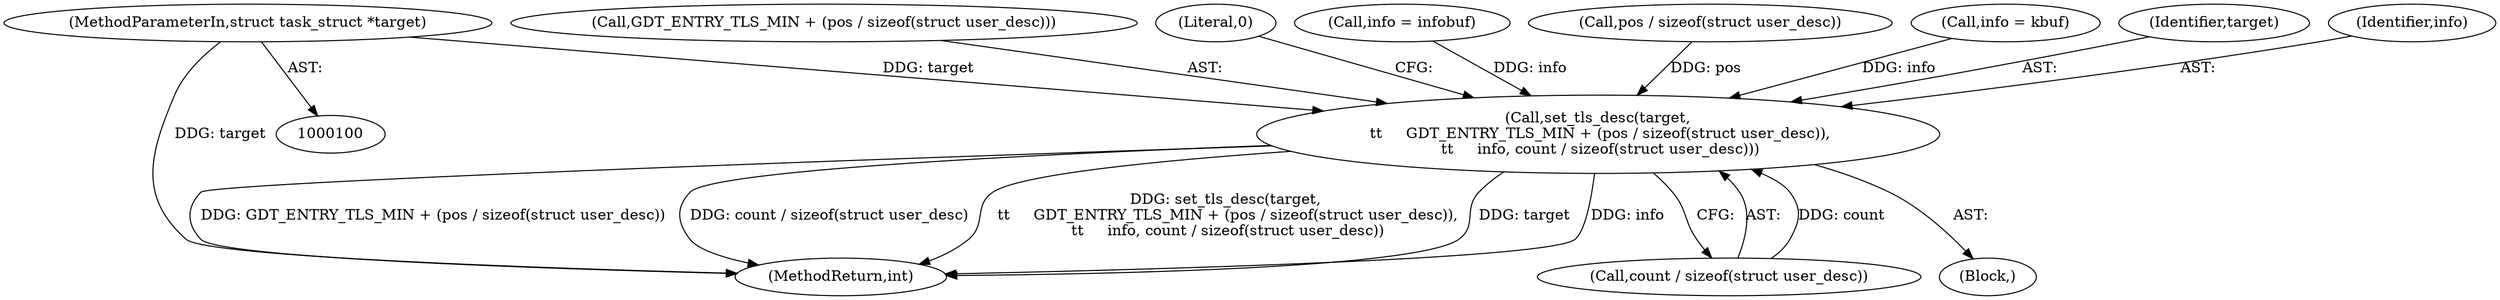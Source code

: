 digraph "0_linux_41bdc78544b8a93a9c6814b8bbbfef966272abbe_0@pointer" {
"1000101" [label="(MethodParameterIn,struct task_struct *target)"];
"1000174" [label="(Call,set_tls_desc(target,\n \t\t     GDT_ENTRY_TLS_MIN + (pos / sizeof(struct user_desc)),\n \t\t     info, count / sizeof(struct user_desc)))"];
"1000176" [label="(Call,GDT_ENTRY_TLS_MIN + (pos / sizeof(struct user_desc)))"];
"1000188" [label="(Literal,0)"];
"1000150" [label="(Call,info = infobuf)"];
"1000183" [label="(Call,count / sizeof(struct user_desc))"];
"1000178" [label="(Call,pos / sizeof(struct user_desc))"];
"1000101" [label="(MethodParameterIn,struct task_struct *target)"];
"1000189" [label="(MethodReturn,int)"];
"1000137" [label="(Call,info = kbuf)"];
"1000107" [label="(Block,)"];
"1000175" [label="(Identifier,target)"];
"1000182" [label="(Identifier,info)"];
"1000174" [label="(Call,set_tls_desc(target,\n \t\t     GDT_ENTRY_TLS_MIN + (pos / sizeof(struct user_desc)),\n \t\t     info, count / sizeof(struct user_desc)))"];
"1000101" -> "1000100"  [label="AST: "];
"1000101" -> "1000189"  [label="DDG: target"];
"1000101" -> "1000174"  [label="DDG: target"];
"1000174" -> "1000107"  [label="AST: "];
"1000174" -> "1000183"  [label="CFG: "];
"1000175" -> "1000174"  [label="AST: "];
"1000176" -> "1000174"  [label="AST: "];
"1000182" -> "1000174"  [label="AST: "];
"1000183" -> "1000174"  [label="AST: "];
"1000188" -> "1000174"  [label="CFG: "];
"1000174" -> "1000189"  [label="DDG: info"];
"1000174" -> "1000189"  [label="DDG: GDT_ENTRY_TLS_MIN + (pos / sizeof(struct user_desc))"];
"1000174" -> "1000189"  [label="DDG: count / sizeof(struct user_desc)"];
"1000174" -> "1000189"  [label="DDG: set_tls_desc(target,\n \t\t     GDT_ENTRY_TLS_MIN + (pos / sizeof(struct user_desc)),\n \t\t     info, count / sizeof(struct user_desc))"];
"1000174" -> "1000189"  [label="DDG: target"];
"1000178" -> "1000174"  [label="DDG: pos"];
"1000150" -> "1000174"  [label="DDG: info"];
"1000137" -> "1000174"  [label="DDG: info"];
"1000183" -> "1000174"  [label="DDG: count"];
}
